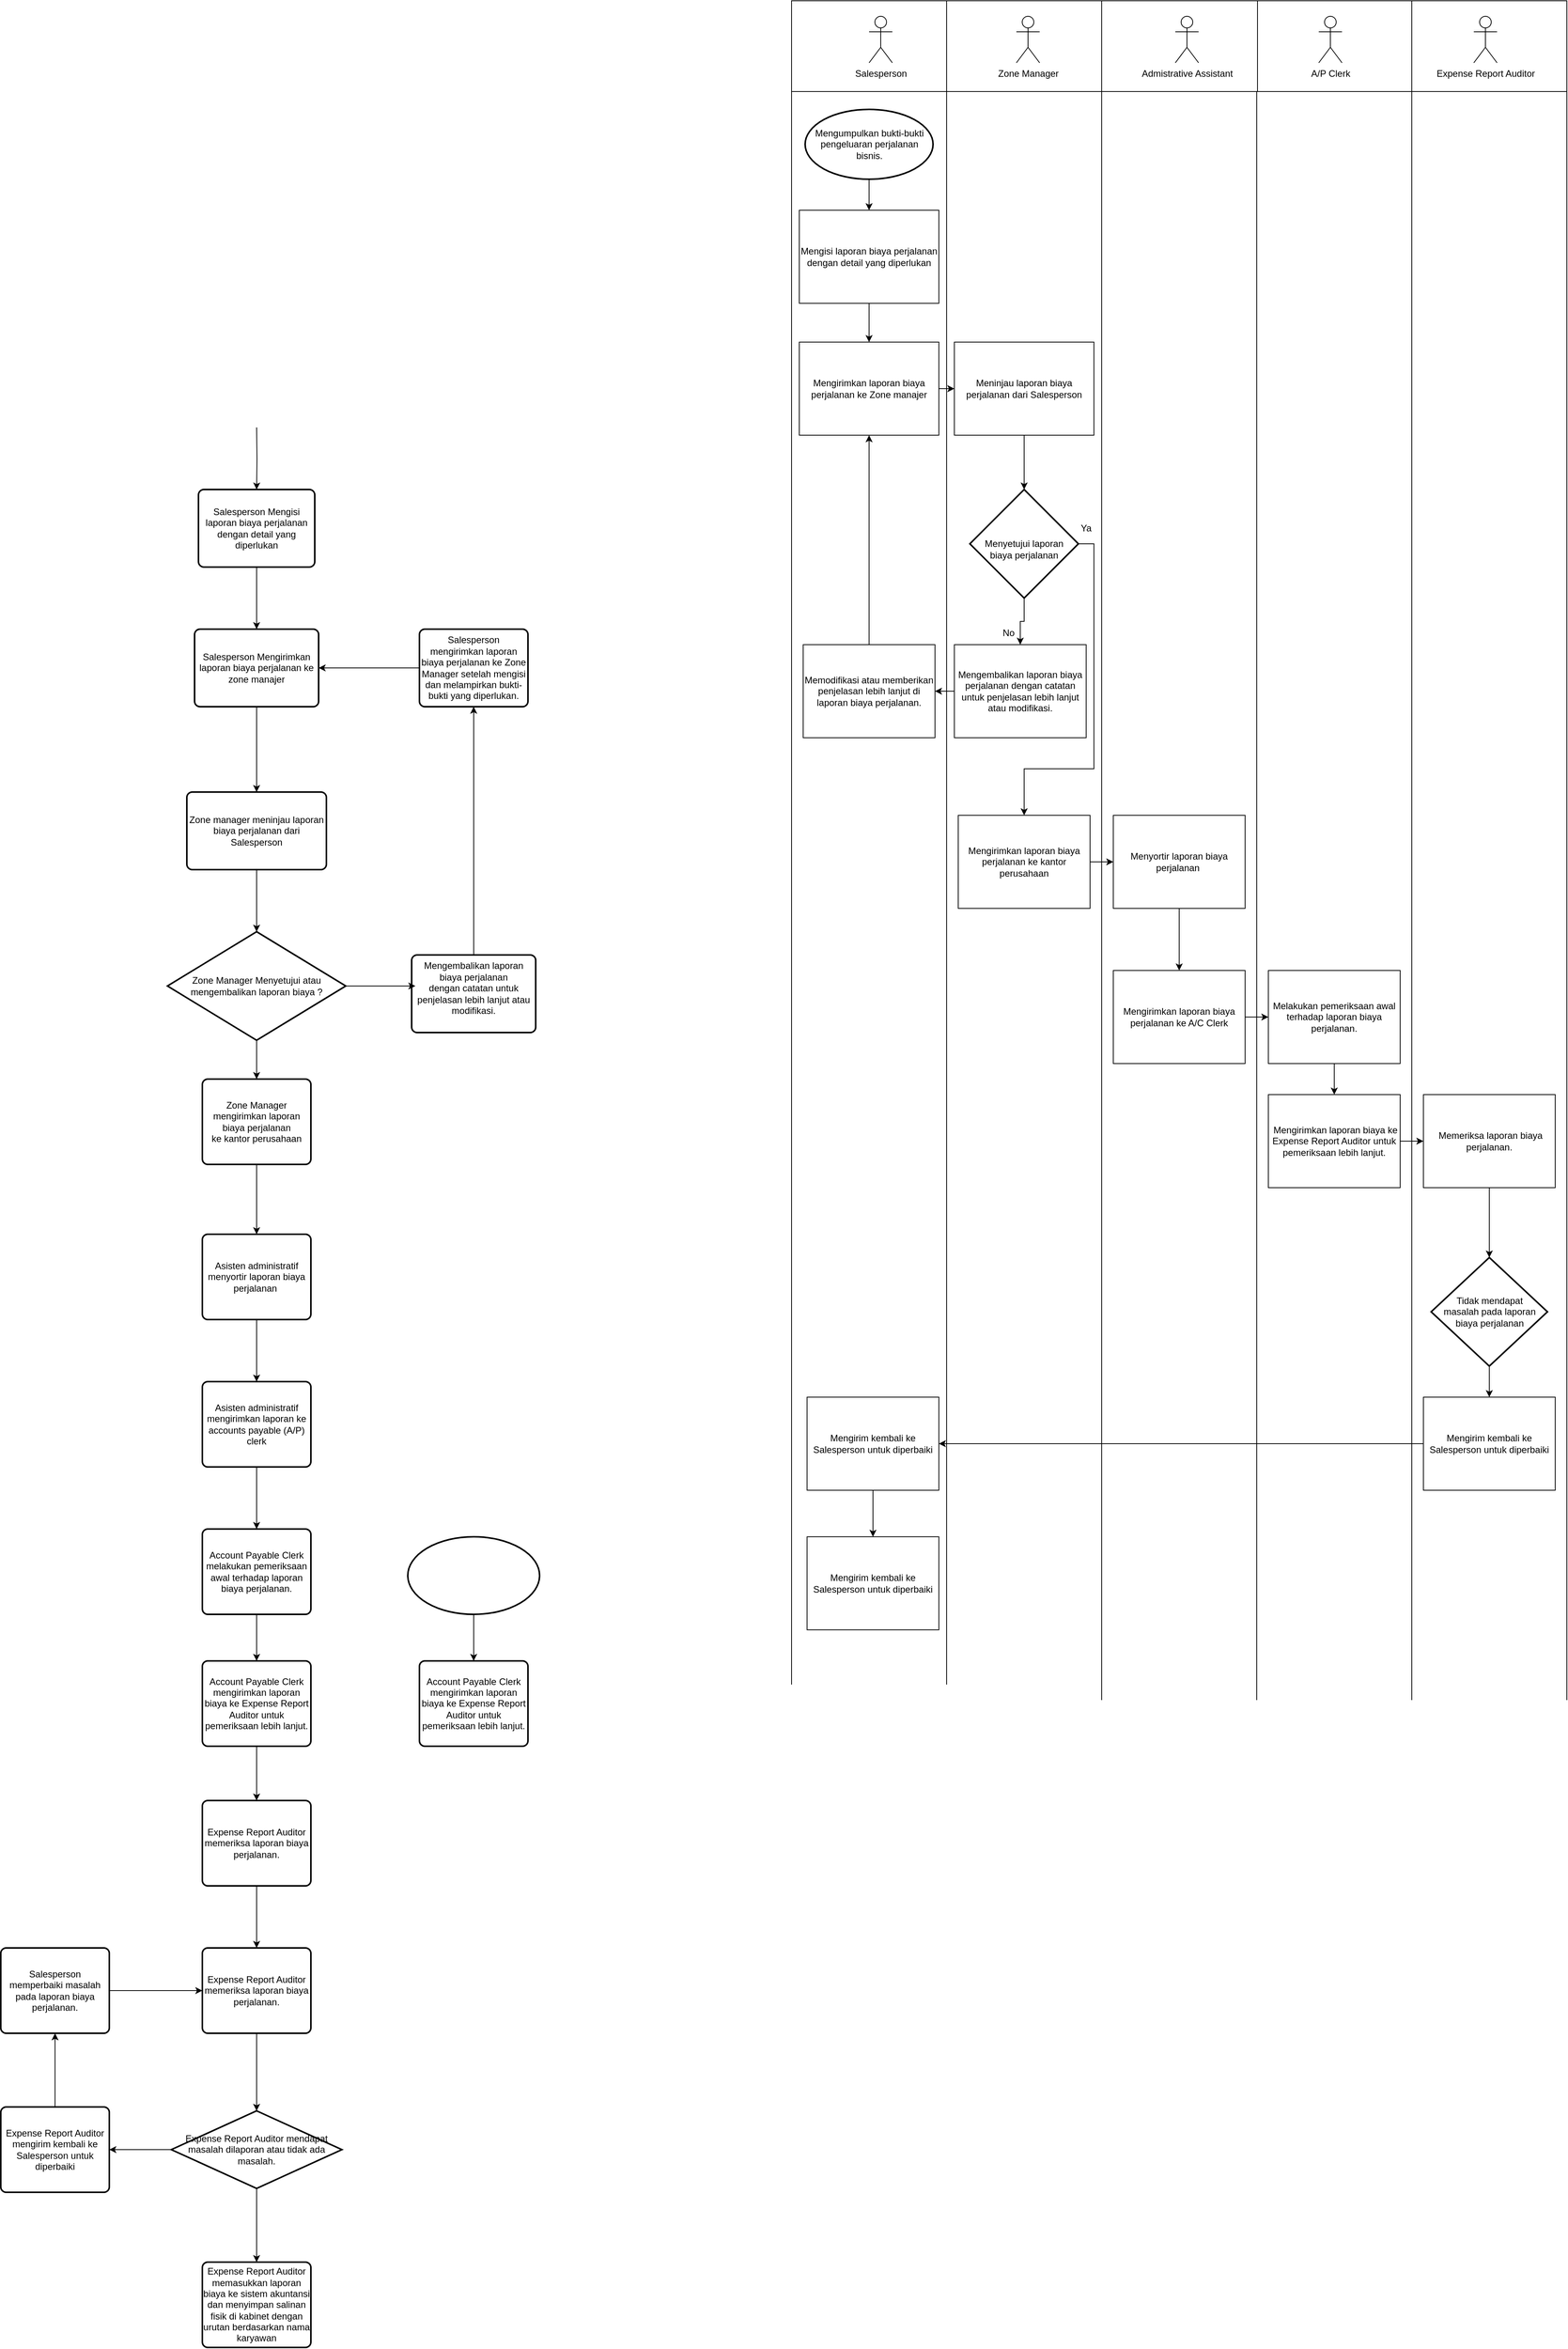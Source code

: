 <mxfile version="23.1.1" type="github">
  <diagram name="Page-1" id="a74B4hUyCrlMNp4JHoA-">
    <mxGraphModel dx="1956" dy="2064" grid="1" gridSize="10" guides="1" tooltips="1" connect="1" arrows="1" fold="1" page="1" pageScale="1" pageWidth="850" pageHeight="1100" math="0" shadow="0">
      <root>
        <mxCell id="0" />
        <mxCell id="1" parent="0" />
        <mxCell id="z_AwmB61hgFwx2csZpb4-258" value="" style="shape=partialRectangle;whiteSpace=wrap;html=1;bottom=0;top=0;fillColor=none;movable=1;resizable=1;rotatable=1;deletable=1;editable=1;locked=0;connectable=1;" vertex="1" parent="1">
          <mxGeometry x="1730" y="-90" width="200" height="2080" as="geometry" />
        </mxCell>
        <mxCell id="z_AwmB61hgFwx2csZpb4-257" value="" style="shape=partialRectangle;whiteSpace=wrap;html=1;bottom=0;top=0;fillColor=none;movable=1;resizable=1;rotatable=1;deletable=1;editable=1;locked=0;connectable=1;" vertex="1" parent="1">
          <mxGeometry x="1530" y="-83" width="200" height="2073" as="geometry" />
        </mxCell>
        <mxCell id="z_AwmB61hgFwx2csZpb4-256" value="" style="shape=partialRectangle;whiteSpace=wrap;html=1;bottom=0;top=0;fillColor=none;movable=1;resizable=1;rotatable=1;deletable=1;editable=1;locked=0;connectable=1;" vertex="1" parent="1">
          <mxGeometry x="1330" y="-83" width="200" height="2053" as="geometry" />
        </mxCell>
        <mxCell id="z_AwmB61hgFwx2csZpb4-255" value="" style="shape=partialRectangle;whiteSpace=wrap;html=1;bottom=0;top=0;fillColor=none;movable=1;resizable=1;rotatable=1;deletable=1;editable=1;locked=0;connectable=1;" vertex="1" parent="1">
          <mxGeometry x="1130" y="-83" width="200" height="2053" as="geometry" />
        </mxCell>
        <mxCell id="__j8qxxGPxPXiS_JSPGA-5" value="" style="edgeStyle=orthogonalEdgeStyle;rounded=0;orthogonalLoop=1;jettySize=auto;html=1;" parent="1" target="__j8qxxGPxPXiS_JSPGA-4" edge="1">
          <mxGeometry relative="1" as="geometry">
            <mxPoint x="440.0" y="350" as="sourcePoint" />
          </mxGeometry>
        </mxCell>
        <mxCell id="z_AwmB61hgFwx2csZpb4-3" value="" style="edgeStyle=orthogonalEdgeStyle;rounded=0;orthogonalLoop=1;jettySize=auto;html=1;" edge="1" parent="1" source="__j8qxxGPxPXiS_JSPGA-4" target="z_AwmB61hgFwx2csZpb4-2">
          <mxGeometry relative="1" as="geometry" />
        </mxCell>
        <mxCell id="z_AwmB61hgFwx2csZpb4-9" style="edgeStyle=orthogonalEdgeStyle;rounded=0;orthogonalLoop=1;jettySize=auto;html=1;" edge="1" parent="1" source="z_AwmB61hgFwx2csZpb4-2" target="z_AwmB61hgFwx2csZpb4-8">
          <mxGeometry relative="1" as="geometry" />
        </mxCell>
        <mxCell id="z_AwmB61hgFwx2csZpb4-2" value="Salesperson&amp;nbsp;Mengirimkan laporan biaya perjalanan ke zone manajer" style="rounded=1;whiteSpace=wrap;html=1;absoluteArcSize=1;arcSize=14;strokeWidth=2;" vertex="1" parent="1">
          <mxGeometry x="360" y="610" width="160" height="100" as="geometry" />
        </mxCell>
        <mxCell id="z_AwmB61hgFwx2csZpb4-13" style="edgeStyle=orthogonalEdgeStyle;rounded=0;orthogonalLoop=1;jettySize=auto;html=1;" edge="1" parent="1" source="z_AwmB61hgFwx2csZpb4-8" target="z_AwmB61hgFwx2csZpb4-10">
          <mxGeometry relative="1" as="geometry" />
        </mxCell>
        <mxCell id="z_AwmB61hgFwx2csZpb4-8" value="Zone manager meninjau laporan biaya perjalanan dari Salesperson" style="rounded=1;whiteSpace=wrap;html=1;absoluteArcSize=1;arcSize=14;strokeWidth=2;" vertex="1" parent="1">
          <mxGeometry x="350" y="820" width="180" height="100" as="geometry" />
        </mxCell>
        <mxCell id="z_AwmB61hgFwx2csZpb4-20" value="" style="edgeStyle=orthogonalEdgeStyle;rounded=0;orthogonalLoop=1;jettySize=auto;html=1;" edge="1" parent="1" source="z_AwmB61hgFwx2csZpb4-10" target="z_AwmB61hgFwx2csZpb4-19">
          <mxGeometry relative="1" as="geometry" />
        </mxCell>
        <mxCell id="z_AwmB61hgFwx2csZpb4-10" value="&lt;div style=&quot;&quot;&gt;&lt;span style=&quot;background-color: initial;&quot;&gt;Zone Manager Menyetujui atau mengembalikan laporan biaya ?&lt;/span&gt;&lt;/div&gt;" style="strokeWidth=2;html=1;shape=mxgraph.flowchart.decision;whiteSpace=wrap;align=center;" vertex="1" parent="1">
          <mxGeometry x="325" y="1000" width="230" height="140" as="geometry" />
        </mxCell>
        <mxCell id="z_AwmB61hgFwx2csZpb4-18" style="edgeStyle=orthogonalEdgeStyle;rounded=0;orthogonalLoop=1;jettySize=auto;html=1;entryX=0.5;entryY=1;entryDx=0;entryDy=0;" edge="1" parent="1" source="z_AwmB61hgFwx2csZpb4-14" target="z_AwmB61hgFwx2csZpb4-16">
          <mxGeometry relative="1" as="geometry" />
        </mxCell>
        <mxCell id="z_AwmB61hgFwx2csZpb4-14" value="Mengembalikan laporan biaya perjalanan dengan&amp;nbsp;catatan untuk penjelasan lebih lanjut atau modifikasi.&lt;br&gt;&amp;nbsp;" style="rounded=1;whiteSpace=wrap;html=1;absoluteArcSize=1;arcSize=14;strokeWidth=2;" vertex="1" parent="1">
          <mxGeometry x="640" y="1030" width="160" height="100" as="geometry" />
        </mxCell>
        <mxCell id="z_AwmB61hgFwx2csZpb4-15" style="edgeStyle=orthogonalEdgeStyle;rounded=0;orthogonalLoop=1;jettySize=auto;html=1;entryX=0.03;entryY=0.4;entryDx=0;entryDy=0;entryPerimeter=0;" edge="1" parent="1" source="z_AwmB61hgFwx2csZpb4-10" target="z_AwmB61hgFwx2csZpb4-14">
          <mxGeometry relative="1" as="geometry" />
        </mxCell>
        <mxCell id="z_AwmB61hgFwx2csZpb4-17" style="edgeStyle=orthogonalEdgeStyle;rounded=0;orthogonalLoop=1;jettySize=auto;html=1;" edge="1" parent="1" source="z_AwmB61hgFwx2csZpb4-16" target="z_AwmB61hgFwx2csZpb4-2">
          <mxGeometry relative="1" as="geometry" />
        </mxCell>
        <mxCell id="z_AwmB61hgFwx2csZpb4-16" value="Salesperson mengirimkan laporan biaya perjalanan ke Zone Manager setelah mengisi dan melampirkan bukti-bukti yang diperlukan." style="rounded=1;whiteSpace=wrap;html=1;absoluteArcSize=1;arcSize=14;strokeWidth=2;" vertex="1" parent="1">
          <mxGeometry x="650" y="610" width="140" height="100" as="geometry" />
        </mxCell>
        <mxCell id="z_AwmB61hgFwx2csZpb4-22" value="" style="edgeStyle=orthogonalEdgeStyle;rounded=0;orthogonalLoop=1;jettySize=auto;html=1;" edge="1" parent="1" source="z_AwmB61hgFwx2csZpb4-19" target="z_AwmB61hgFwx2csZpb4-21">
          <mxGeometry relative="1" as="geometry" />
        </mxCell>
        <mxCell id="z_AwmB61hgFwx2csZpb4-19" value="Zone Manager mengirimkan laporan biaya perjalanan ke&amp;nbsp;kantor perusahaan" style="rounded=1;whiteSpace=wrap;html=1;absoluteArcSize=1;arcSize=14;strokeWidth=2;" vertex="1" parent="1">
          <mxGeometry x="370" y="1190" width="140" height="110" as="geometry" />
        </mxCell>
        <mxCell id="z_AwmB61hgFwx2csZpb4-24" value="" style="edgeStyle=orthogonalEdgeStyle;rounded=0;orthogonalLoop=1;jettySize=auto;html=1;" edge="1" parent="1" source="z_AwmB61hgFwx2csZpb4-21" target="z_AwmB61hgFwx2csZpb4-23">
          <mxGeometry relative="1" as="geometry" />
        </mxCell>
        <mxCell id="z_AwmB61hgFwx2csZpb4-21" value="Asisten administratif menyortir laporan biaya perjalanan&amp;nbsp;" style="rounded=1;whiteSpace=wrap;html=1;absoluteArcSize=1;arcSize=14;strokeWidth=2;" vertex="1" parent="1">
          <mxGeometry x="370" y="1390" width="140" height="110" as="geometry" />
        </mxCell>
        <mxCell id="z_AwmB61hgFwx2csZpb4-27" value="" style="edgeStyle=orthogonalEdgeStyle;rounded=0;orthogonalLoop=1;jettySize=auto;html=1;" edge="1" parent="1" source="z_AwmB61hgFwx2csZpb4-23" target="z_AwmB61hgFwx2csZpb4-26">
          <mxGeometry relative="1" as="geometry" />
        </mxCell>
        <mxCell id="z_AwmB61hgFwx2csZpb4-23" value="Asisten administratif mengirimkan laporan ke accounts payable (A/P) clerk" style="rounded=1;whiteSpace=wrap;html=1;absoluteArcSize=1;arcSize=14;strokeWidth=2;" vertex="1" parent="1">
          <mxGeometry x="370" y="1580" width="140" height="110" as="geometry" />
        </mxCell>
        <mxCell id="z_AwmB61hgFwx2csZpb4-29" value="" style="edgeStyle=orthogonalEdgeStyle;rounded=0;orthogonalLoop=1;jettySize=auto;html=1;" edge="1" parent="1" source="z_AwmB61hgFwx2csZpb4-26" target="z_AwmB61hgFwx2csZpb4-28">
          <mxGeometry relative="1" as="geometry" />
        </mxCell>
        <mxCell id="z_AwmB61hgFwx2csZpb4-26" value="Account Payable Clerk melakukan pemeriksaan awal terhadap laporan biaya perjalanan." style="rounded=1;whiteSpace=wrap;html=1;absoluteArcSize=1;arcSize=14;strokeWidth=2;" vertex="1" parent="1">
          <mxGeometry x="370" y="1770" width="140" height="110" as="geometry" />
        </mxCell>
        <mxCell id="z_AwmB61hgFwx2csZpb4-31" value="" style="edgeStyle=orthogonalEdgeStyle;rounded=0;orthogonalLoop=1;jettySize=auto;html=1;" edge="1" parent="1" source="z_AwmB61hgFwx2csZpb4-28" target="z_AwmB61hgFwx2csZpb4-30">
          <mxGeometry relative="1" as="geometry" />
        </mxCell>
        <mxCell id="z_AwmB61hgFwx2csZpb4-28" value="Account Payable Clerk mengirimkan&amp;nbsp;laporan biaya ke Expense Report Auditor untuk pemeriksaan lebih lanjut." style="rounded=1;whiteSpace=wrap;html=1;absoluteArcSize=1;arcSize=14;strokeWidth=2;" vertex="1" parent="1">
          <mxGeometry x="370" y="1940" width="140" height="110" as="geometry" />
        </mxCell>
        <mxCell id="z_AwmB61hgFwx2csZpb4-33" value="" style="edgeStyle=orthogonalEdgeStyle;rounded=0;orthogonalLoop=1;jettySize=auto;html=1;" edge="1" parent="1" source="z_AwmB61hgFwx2csZpb4-30" target="z_AwmB61hgFwx2csZpb4-32">
          <mxGeometry relative="1" as="geometry" />
        </mxCell>
        <mxCell id="z_AwmB61hgFwx2csZpb4-30" value="Expense Report Auditor memeriksa laporan biaya perjalanan." style="rounded=1;whiteSpace=wrap;html=1;absoluteArcSize=1;arcSize=14;strokeWidth=2;" vertex="1" parent="1">
          <mxGeometry x="370" y="2120" width="140" height="110" as="geometry" />
        </mxCell>
        <mxCell id="z_AwmB61hgFwx2csZpb4-35" value="" style="edgeStyle=orthogonalEdgeStyle;rounded=0;orthogonalLoop=1;jettySize=auto;html=1;" edge="1" parent="1" source="z_AwmB61hgFwx2csZpb4-32" target="z_AwmB61hgFwx2csZpb4-34">
          <mxGeometry relative="1" as="geometry" />
        </mxCell>
        <mxCell id="z_AwmB61hgFwx2csZpb4-32" value="Expense Report Auditor memeriksa laporan biaya perjalanan." style="rounded=1;whiteSpace=wrap;html=1;absoluteArcSize=1;arcSize=14;strokeWidth=2;" vertex="1" parent="1">
          <mxGeometry x="370" y="2310" width="140" height="110" as="geometry" />
        </mxCell>
        <mxCell id="z_AwmB61hgFwx2csZpb4-37" value="" style="edgeStyle=orthogonalEdgeStyle;rounded=0;orthogonalLoop=1;jettySize=auto;html=1;" edge="1" parent="1" source="z_AwmB61hgFwx2csZpb4-34" target="z_AwmB61hgFwx2csZpb4-36">
          <mxGeometry relative="1" as="geometry" />
        </mxCell>
        <mxCell id="z_AwmB61hgFwx2csZpb4-43" value="" style="edgeStyle=orthogonalEdgeStyle;rounded=0;orthogonalLoop=1;jettySize=auto;html=1;" edge="1" parent="1" source="z_AwmB61hgFwx2csZpb4-34" target="z_AwmB61hgFwx2csZpb4-42">
          <mxGeometry relative="1" as="geometry" />
        </mxCell>
        <mxCell id="z_AwmB61hgFwx2csZpb4-34" value="Expense Report Auditor mendapat masalah dilaporan atau tidak ada masalah." style="strokeWidth=2;html=1;shape=mxgraph.flowchart.decision;whiteSpace=wrap;" vertex="1" parent="1">
          <mxGeometry x="330" y="2520" width="220" height="100" as="geometry" />
        </mxCell>
        <mxCell id="z_AwmB61hgFwx2csZpb4-49" value="" style="edgeStyle=orthogonalEdgeStyle;rounded=0;orthogonalLoop=1;jettySize=auto;html=1;" edge="1" parent="1" source="z_AwmB61hgFwx2csZpb4-36" target="z_AwmB61hgFwx2csZpb4-47">
          <mxGeometry relative="1" as="geometry" />
        </mxCell>
        <mxCell id="z_AwmB61hgFwx2csZpb4-36" value="Expense Report Auditor mengirim kembali ke Salesperson untuk diperbaiki" style="rounded=1;whiteSpace=wrap;html=1;absoluteArcSize=1;arcSize=14;strokeWidth=2;" vertex="1" parent="1">
          <mxGeometry x="110" y="2515" width="140" height="110" as="geometry" />
        </mxCell>
        <mxCell id="z_AwmB61hgFwx2csZpb4-42" value="Expense Report Auditor memasukkan laporan biaya ke sistem akuntansi dan menyimpan salinan fisik di kabinet dengan urutan berdasarkan nama karyawan" style="rounded=1;whiteSpace=wrap;html=1;absoluteArcSize=1;arcSize=14;strokeWidth=2;" vertex="1" parent="1">
          <mxGeometry x="370" y="2715" width="140" height="110" as="geometry" />
        </mxCell>
        <mxCell id="z_AwmB61hgFwx2csZpb4-48" style="edgeStyle=orthogonalEdgeStyle;rounded=0;orthogonalLoop=1;jettySize=auto;html=1;entryX=0;entryY=0.5;entryDx=0;entryDy=0;" edge="1" parent="1" source="z_AwmB61hgFwx2csZpb4-47" target="z_AwmB61hgFwx2csZpb4-32">
          <mxGeometry relative="1" as="geometry" />
        </mxCell>
        <mxCell id="z_AwmB61hgFwx2csZpb4-47" value="Salesperson memperbaiki masalah pada laporan biaya perjalanan." style="rounded=1;whiteSpace=wrap;html=1;absoluteArcSize=1;arcSize=14;strokeWidth=2;" vertex="1" parent="1">
          <mxGeometry x="110" y="2310" width="140" height="110" as="geometry" />
        </mxCell>
        <mxCell id="z_AwmB61hgFwx2csZpb4-53" value="" style="edgeStyle=orthogonalEdgeStyle;rounded=0;orthogonalLoop=1;jettySize=auto;html=1;" edge="1" parent="1" source="z_AwmB61hgFwx2csZpb4-50" target="z_AwmB61hgFwx2csZpb4-52">
          <mxGeometry relative="1" as="geometry" />
        </mxCell>
        <mxCell id="z_AwmB61hgFwx2csZpb4-50" value="" style="strokeWidth=2;html=1;shape=mxgraph.flowchart.start_2;whiteSpace=wrap;" vertex="1" parent="1">
          <mxGeometry x="635" y="1780" width="170" height="100" as="geometry" />
        </mxCell>
        <mxCell id="z_AwmB61hgFwx2csZpb4-52" value="Account Payable Clerk mengirimkan&amp;nbsp;laporan biaya ke Expense Report Auditor untuk pemeriksaan lebih lanjut." style="rounded=1;whiteSpace=wrap;html=1;absoluteArcSize=1;arcSize=14;strokeWidth=2;" vertex="1" parent="1">
          <mxGeometry x="650" y="1940" width="140" height="110" as="geometry" />
        </mxCell>
        <mxCell id="z_AwmB61hgFwx2csZpb4-123" value="" style="shape=table;startSize=0;container=1;collapsible=0;childLayout=tableLayout;fontSize=16;movable=0;resizable=0;rotatable=0;deletable=0;editable=0;locked=1;connectable=0;" vertex="1" parent="1">
          <mxGeometry x="1130" y="-200" width="1000" height="117" as="geometry" />
        </mxCell>
        <mxCell id="z_AwmB61hgFwx2csZpb4-124" value="" style="shape=tableRow;horizontal=0;startSize=0;swimlaneHead=0;swimlaneBody=0;strokeColor=inherit;top=0;left=0;bottom=0;right=0;collapsible=0;dropTarget=0;fillColor=none;points=[[0,0.5],[1,0.5]];portConstraint=eastwest;fontSize=16;" vertex="1" parent="z_AwmB61hgFwx2csZpb4-123">
          <mxGeometry width="1000" height="117" as="geometry" />
        </mxCell>
        <mxCell id="z_AwmB61hgFwx2csZpb4-200" style="shape=partialRectangle;html=1;whiteSpace=wrap;connectable=0;strokeColor=inherit;overflow=hidden;fillColor=none;top=0;left=0;bottom=0;right=0;pointerEvents=1;fontSize=16;" vertex="1" parent="z_AwmB61hgFwx2csZpb4-124">
          <mxGeometry width="200" height="117" as="geometry">
            <mxRectangle width="200" height="117" as="alternateBounds" />
          </mxGeometry>
        </mxCell>
        <mxCell id="z_AwmB61hgFwx2csZpb4-185" style="shape=partialRectangle;html=1;whiteSpace=wrap;connectable=0;strokeColor=inherit;overflow=hidden;fillColor=none;top=0;left=0;bottom=0;right=0;pointerEvents=1;fontSize=16;" vertex="1" parent="z_AwmB61hgFwx2csZpb4-124">
          <mxGeometry x="200" width="200" height="117" as="geometry">
            <mxRectangle width="200" height="117" as="alternateBounds" />
          </mxGeometry>
        </mxCell>
        <mxCell id="z_AwmB61hgFwx2csZpb4-125" value="" style="shape=partialRectangle;html=1;whiteSpace=wrap;connectable=0;strokeColor=inherit;overflow=hidden;fillColor=none;top=0;left=0;bottom=0;right=0;pointerEvents=1;fontSize=16;" vertex="1" parent="z_AwmB61hgFwx2csZpb4-124">
          <mxGeometry x="400" width="201" height="117" as="geometry">
            <mxRectangle width="201" height="117" as="alternateBounds" />
          </mxGeometry>
        </mxCell>
        <mxCell id="z_AwmB61hgFwx2csZpb4-126" value="" style="shape=partialRectangle;html=1;whiteSpace=wrap;connectable=0;strokeColor=inherit;overflow=hidden;fillColor=none;top=0;left=0;bottom=0;right=0;pointerEvents=1;fontSize=16;" vertex="1" parent="z_AwmB61hgFwx2csZpb4-124">
          <mxGeometry x="601" width="199" height="117" as="geometry">
            <mxRectangle width="199" height="117" as="alternateBounds" />
          </mxGeometry>
        </mxCell>
        <mxCell id="z_AwmB61hgFwx2csZpb4-127" value="" style="shape=partialRectangle;html=1;whiteSpace=wrap;connectable=0;strokeColor=inherit;overflow=hidden;fillColor=none;top=0;left=0;bottom=0;right=0;pointerEvents=1;fontSize=16;" vertex="1" parent="z_AwmB61hgFwx2csZpb4-124">
          <mxGeometry x="800" width="200" height="117" as="geometry">
            <mxRectangle width="200" height="117" as="alternateBounds" />
          </mxGeometry>
        </mxCell>
        <mxCell id="z_AwmB61hgFwx2csZpb4-181" value="Zone Manager" style="shape=umlActor;verticalLabelPosition=bottom;verticalAlign=top;html=1;outlineConnect=0;" vertex="1" parent="1">
          <mxGeometry x="1420" y="-180" width="30" height="60" as="geometry" />
        </mxCell>
        <mxCell id="z_AwmB61hgFwx2csZpb4-182" value="Salesperson" style="shape=umlActor;verticalLabelPosition=bottom;verticalAlign=top;html=1;outlineConnect=0;" vertex="1" parent="1">
          <mxGeometry x="1230" y="-180" width="30" height="60" as="geometry" />
        </mxCell>
        <mxCell id="z_AwmB61hgFwx2csZpb4-184" value="Expense Report Auditor" style="shape=umlActor;verticalLabelPosition=bottom;verticalAlign=top;html=1;outlineConnect=0;" vertex="1" parent="1">
          <mxGeometry x="2010" y="-180" width="30" height="60" as="geometry" />
        </mxCell>
        <mxCell id="z_AwmB61hgFwx2csZpb4-198" value="Admistrative Assistant" style="shape=umlActor;verticalLabelPosition=bottom;verticalAlign=top;html=1;outlineConnect=0;" vertex="1" parent="1">
          <mxGeometry x="1625" y="-180" width="30" height="60" as="geometry" />
        </mxCell>
        <mxCell id="z_AwmB61hgFwx2csZpb4-213" value="A/P Clerk" style="shape=umlActor;verticalLabelPosition=bottom;verticalAlign=top;html=1;outlineConnect=0;" vertex="1" parent="1">
          <mxGeometry x="1810" y="-180" width="30" height="60" as="geometry" />
        </mxCell>
        <mxCell id="z_AwmB61hgFwx2csZpb4-262" value="" style="edgeStyle=orthogonalEdgeStyle;rounded=0;orthogonalLoop=1;jettySize=auto;html=1;" edge="1" parent="1" source="z_AwmB61hgFwx2csZpb4-214" target="z_AwmB61hgFwx2csZpb4-261">
          <mxGeometry relative="1" as="geometry" />
        </mxCell>
        <mxCell id="z_AwmB61hgFwx2csZpb4-214" value="Mengumpulkan bukti-bukti pengeluaran perjalanan bisnis." style="strokeWidth=2;html=1;shape=mxgraph.flowchart.start_1;whiteSpace=wrap;spacingLeft=10;spacingRight=10;" vertex="1" parent="1">
          <mxGeometry x="1147.5" y="-60" width="165" height="90" as="geometry" />
        </mxCell>
        <mxCell id="__j8qxxGPxPXiS_JSPGA-4" value="Salesperson Mengisi laporan biaya perjalanan dengan detail yang diperlukan" style="rounded=1;whiteSpace=wrap;html=1;absoluteArcSize=1;arcSize=14;strokeWidth=2;" parent="1" vertex="1">
          <mxGeometry x="365" y="430" width="150" height="100" as="geometry" />
        </mxCell>
        <mxCell id="z_AwmB61hgFwx2csZpb4-259" value="" style="shape=partialRectangle;whiteSpace=wrap;html=1;bottom=0;top=0;fillColor=none;movable=1;resizable=1;rotatable=1;deletable=1;editable=1;locked=0;connectable=1;" vertex="1" parent="1">
          <mxGeometry x="1930" y="-90" width="200" height="2080" as="geometry" />
        </mxCell>
        <mxCell id="z_AwmB61hgFwx2csZpb4-264" value="" style="edgeStyle=orthogonalEdgeStyle;rounded=0;orthogonalLoop=1;jettySize=auto;html=1;" edge="1" parent="1" source="z_AwmB61hgFwx2csZpb4-261" target="z_AwmB61hgFwx2csZpb4-263">
          <mxGeometry relative="1" as="geometry" />
        </mxCell>
        <mxCell id="z_AwmB61hgFwx2csZpb4-261" value="Mengisi laporan biaya perjalanan dengan detail yang diperlukan" style="rounded=0;whiteSpace=wrap;html=1;" vertex="1" parent="1">
          <mxGeometry x="1140" y="70" width="180" height="120" as="geometry" />
        </mxCell>
        <mxCell id="z_AwmB61hgFwx2csZpb4-266" value="" style="edgeStyle=orthogonalEdgeStyle;rounded=0;orthogonalLoop=1;jettySize=auto;html=1;" edge="1" parent="1" source="z_AwmB61hgFwx2csZpb4-263" target="z_AwmB61hgFwx2csZpb4-265">
          <mxGeometry relative="1" as="geometry" />
        </mxCell>
        <mxCell id="z_AwmB61hgFwx2csZpb4-263" value="Mengirimkan laporan biaya perjalanan ke Zone manajer" style="rounded=0;whiteSpace=wrap;html=1;" vertex="1" parent="1">
          <mxGeometry x="1140" y="240" width="180" height="120" as="geometry" />
        </mxCell>
        <mxCell id="z_AwmB61hgFwx2csZpb4-268" value="" style="edgeStyle=orthogonalEdgeStyle;rounded=0;orthogonalLoop=1;jettySize=auto;html=1;" edge="1" parent="1" source="z_AwmB61hgFwx2csZpb4-265" target="z_AwmB61hgFwx2csZpb4-267">
          <mxGeometry relative="1" as="geometry" />
        </mxCell>
        <mxCell id="z_AwmB61hgFwx2csZpb4-265" value="Meninjau laporan biaya perjalanan dari Salesperson" style="rounded=0;whiteSpace=wrap;html=1;" vertex="1" parent="1">
          <mxGeometry x="1340" y="240" width="180" height="120" as="geometry" />
        </mxCell>
        <mxCell id="z_AwmB61hgFwx2csZpb4-275" value="" style="edgeStyle=orthogonalEdgeStyle;rounded=0;orthogonalLoop=1;jettySize=auto;html=1;" edge="1" parent="1" source="z_AwmB61hgFwx2csZpb4-267" target="z_AwmB61hgFwx2csZpb4-274">
          <mxGeometry relative="1" as="geometry" />
        </mxCell>
        <mxCell id="z_AwmB61hgFwx2csZpb4-277" style="edgeStyle=orthogonalEdgeStyle;rounded=0;orthogonalLoop=1;jettySize=auto;html=1;" edge="1" parent="1" source="z_AwmB61hgFwx2csZpb4-267" target="z_AwmB61hgFwx2csZpb4-282">
          <mxGeometry relative="1" as="geometry">
            <mxPoint x="1520" y="820" as="targetPoint" />
            <Array as="points">
              <mxPoint x="1520" y="500" />
              <mxPoint x="1520" y="790" />
              <mxPoint x="1430" y="790" />
            </Array>
          </mxGeometry>
        </mxCell>
        <mxCell id="z_AwmB61hgFwx2csZpb4-267" value="&lt;div style=&quot;&quot;&gt;&lt;span style=&quot;background-color: initial;&quot;&gt;&lt;br&gt;&lt;/span&gt;&lt;/div&gt;&lt;div style=&quot;&quot;&gt;&lt;span style=&quot;background-color: initial;&quot;&gt;Menyetujui laporan biaya perjalanan&lt;/span&gt;&lt;/div&gt;" style="strokeWidth=2;html=1;shape=mxgraph.flowchart.decision;whiteSpace=wrap;align=center;spacingLeft=9;spacingRight=9;" vertex="1" parent="1">
          <mxGeometry x="1360" y="430" width="140" height="140" as="geometry" />
        </mxCell>
        <mxCell id="z_AwmB61hgFwx2csZpb4-278" value="" style="edgeStyle=orthogonalEdgeStyle;rounded=0;orthogonalLoop=1;jettySize=auto;html=1;" edge="1" parent="1" source="z_AwmB61hgFwx2csZpb4-274" target="z_AwmB61hgFwx2csZpb4-276">
          <mxGeometry relative="1" as="geometry" />
        </mxCell>
        <mxCell id="z_AwmB61hgFwx2csZpb4-274" value="Mengembalikan laporan biaya perjalanan dengan&amp;nbsp;catatan untuk penjelasan lebih lanjut atau modifikasi." style="rounded=0;whiteSpace=wrap;html=1;" vertex="1" parent="1">
          <mxGeometry x="1340" y="630" width="170" height="120" as="geometry" />
        </mxCell>
        <mxCell id="z_AwmB61hgFwx2csZpb4-279" style="edgeStyle=orthogonalEdgeStyle;rounded=0;orthogonalLoop=1;jettySize=auto;html=1;entryX=0.5;entryY=1;entryDx=0;entryDy=0;" edge="1" parent="1" source="z_AwmB61hgFwx2csZpb4-276" target="z_AwmB61hgFwx2csZpb4-263">
          <mxGeometry relative="1" as="geometry" />
        </mxCell>
        <mxCell id="z_AwmB61hgFwx2csZpb4-276" value="Memodifikasi atau memberikan penjelasan lebih lanjut di laporan biaya perjalanan." style="rounded=0;whiteSpace=wrap;html=1;" vertex="1" parent="1">
          <mxGeometry x="1145" y="630" width="170" height="120" as="geometry" />
        </mxCell>
        <mxCell id="z_AwmB61hgFwx2csZpb4-280" value="No" style="text;html=1;strokeColor=none;fillColor=none;align=center;verticalAlign=middle;whiteSpace=wrap;rounded=0;" vertex="1" parent="1">
          <mxGeometry x="1380" y="600" width="60" height="30" as="geometry" />
        </mxCell>
        <mxCell id="z_AwmB61hgFwx2csZpb4-281" value="Ya" style="text;html=1;strokeColor=none;fillColor=none;align=center;verticalAlign=middle;whiteSpace=wrap;rounded=0;" vertex="1" parent="1">
          <mxGeometry x="1480" y="465" width="60" height="30" as="geometry" />
        </mxCell>
        <mxCell id="z_AwmB61hgFwx2csZpb4-286" value="" style="edgeStyle=orthogonalEdgeStyle;rounded=0;orthogonalLoop=1;jettySize=auto;html=1;" edge="1" parent="1" source="z_AwmB61hgFwx2csZpb4-282" target="z_AwmB61hgFwx2csZpb4-285">
          <mxGeometry relative="1" as="geometry" />
        </mxCell>
        <mxCell id="z_AwmB61hgFwx2csZpb4-282" value="Mengirimkan laporan biaya perjalanan ke&amp;nbsp;kantor perusahaan" style="rounded=0;whiteSpace=wrap;html=1;" vertex="1" parent="1">
          <mxGeometry x="1345" y="850" width="170" height="120" as="geometry" />
        </mxCell>
        <mxCell id="z_AwmB61hgFwx2csZpb4-291" value="" style="edgeStyle=orthogonalEdgeStyle;rounded=0;orthogonalLoop=1;jettySize=auto;html=1;" edge="1" parent="1" source="z_AwmB61hgFwx2csZpb4-285" target="z_AwmB61hgFwx2csZpb4-290">
          <mxGeometry relative="1" as="geometry" />
        </mxCell>
        <mxCell id="z_AwmB61hgFwx2csZpb4-285" value="Menyortir laporan biaya perjalanan&amp;nbsp;" style="rounded=0;whiteSpace=wrap;html=1;" vertex="1" parent="1">
          <mxGeometry x="1545" y="850" width="170" height="120" as="geometry" />
        </mxCell>
        <mxCell id="z_AwmB61hgFwx2csZpb4-293" value="" style="edgeStyle=orthogonalEdgeStyle;rounded=0;orthogonalLoop=1;jettySize=auto;html=1;" edge="1" parent="1" source="z_AwmB61hgFwx2csZpb4-290" target="z_AwmB61hgFwx2csZpb4-292">
          <mxGeometry relative="1" as="geometry" />
        </mxCell>
        <mxCell id="z_AwmB61hgFwx2csZpb4-290" value="Mengirimkan laporan biaya perjalanan ke A/C Clerk" style="rounded=0;whiteSpace=wrap;html=1;" vertex="1" parent="1">
          <mxGeometry x="1545" y="1050" width="170" height="120" as="geometry" />
        </mxCell>
        <mxCell id="z_AwmB61hgFwx2csZpb4-295" value="" style="edgeStyle=orthogonalEdgeStyle;rounded=0;orthogonalLoop=1;jettySize=auto;html=1;" edge="1" parent="1" source="z_AwmB61hgFwx2csZpb4-292" target="z_AwmB61hgFwx2csZpb4-294">
          <mxGeometry relative="1" as="geometry" />
        </mxCell>
        <mxCell id="z_AwmB61hgFwx2csZpb4-292" value="Melakukan pemeriksaan awal terhadap laporan biaya perjalanan." style="rounded=0;whiteSpace=wrap;html=1;" vertex="1" parent="1">
          <mxGeometry x="1745" y="1050" width="170" height="120" as="geometry" />
        </mxCell>
        <mxCell id="z_AwmB61hgFwx2csZpb4-297" value="" style="edgeStyle=orthogonalEdgeStyle;rounded=0;orthogonalLoop=1;jettySize=auto;html=1;" edge="1" parent="1" source="z_AwmB61hgFwx2csZpb4-294" target="z_AwmB61hgFwx2csZpb4-296">
          <mxGeometry relative="1" as="geometry" />
        </mxCell>
        <mxCell id="z_AwmB61hgFwx2csZpb4-294" value="&amp;nbsp;Mengirimkan&amp;nbsp;laporan biaya ke Expense Report Auditor untuk pemeriksaan lebih lanjut." style="rounded=0;whiteSpace=wrap;html=1;" vertex="1" parent="1">
          <mxGeometry x="1745" y="1210" width="170" height="120" as="geometry" />
        </mxCell>
        <mxCell id="z_AwmB61hgFwx2csZpb4-299" value="" style="edgeStyle=orthogonalEdgeStyle;rounded=0;orthogonalLoop=1;jettySize=auto;html=1;" edge="1" parent="1" source="z_AwmB61hgFwx2csZpb4-296" target="z_AwmB61hgFwx2csZpb4-298">
          <mxGeometry relative="1" as="geometry" />
        </mxCell>
        <mxCell id="z_AwmB61hgFwx2csZpb4-296" value="&amp;nbsp;Memeriksa laporan biaya perjalanan." style="rounded=0;whiteSpace=wrap;html=1;" vertex="1" parent="1">
          <mxGeometry x="1945" y="1210" width="170" height="120" as="geometry" />
        </mxCell>
        <mxCell id="z_AwmB61hgFwx2csZpb4-301" value="" style="edgeStyle=orthogonalEdgeStyle;rounded=0;orthogonalLoop=1;jettySize=auto;html=1;" edge="1" parent="1" source="z_AwmB61hgFwx2csZpb4-298" target="z_AwmB61hgFwx2csZpb4-300">
          <mxGeometry relative="1" as="geometry" />
        </mxCell>
        <mxCell id="z_AwmB61hgFwx2csZpb4-298" value="Tidak mendapat masalah pada laporan biaya perjalanan" style="strokeWidth=2;html=1;shape=mxgraph.flowchart.decision;whiteSpace=wrap;spacingLeft=14;spacingRight=13;" vertex="1" parent="1">
          <mxGeometry x="1955" y="1420" width="150" height="140" as="geometry" />
        </mxCell>
        <mxCell id="z_AwmB61hgFwx2csZpb4-304" style="edgeStyle=orthogonalEdgeStyle;rounded=0;orthogonalLoop=1;jettySize=auto;html=1;" edge="1" parent="1" source="z_AwmB61hgFwx2csZpb4-300" target="z_AwmB61hgFwx2csZpb4-302">
          <mxGeometry relative="1" as="geometry" />
        </mxCell>
        <mxCell id="z_AwmB61hgFwx2csZpb4-300" value="Mengirim kembali ke Salesperson untuk diperbaiki" style="rounded=0;whiteSpace=wrap;html=1;" vertex="1" parent="1">
          <mxGeometry x="1945" y="1600" width="170" height="120" as="geometry" />
        </mxCell>
        <mxCell id="z_AwmB61hgFwx2csZpb4-306" value="" style="edgeStyle=orthogonalEdgeStyle;rounded=0;orthogonalLoop=1;jettySize=auto;html=1;" edge="1" parent="1" source="z_AwmB61hgFwx2csZpb4-302" target="z_AwmB61hgFwx2csZpb4-305">
          <mxGeometry relative="1" as="geometry" />
        </mxCell>
        <mxCell id="z_AwmB61hgFwx2csZpb4-302" value="Mengirim kembali ke Salesperson untuk diperbaiki" style="rounded=0;whiteSpace=wrap;html=1;" vertex="1" parent="1">
          <mxGeometry x="1150" y="1600" width="170" height="120" as="geometry" />
        </mxCell>
        <mxCell id="z_AwmB61hgFwx2csZpb4-305" value="Mengirim kembali ke Salesperson untuk diperbaiki" style="rounded=0;whiteSpace=wrap;html=1;" vertex="1" parent="1">
          <mxGeometry x="1150" y="1780" width="170" height="120" as="geometry" />
        </mxCell>
      </root>
    </mxGraphModel>
  </diagram>
</mxfile>
